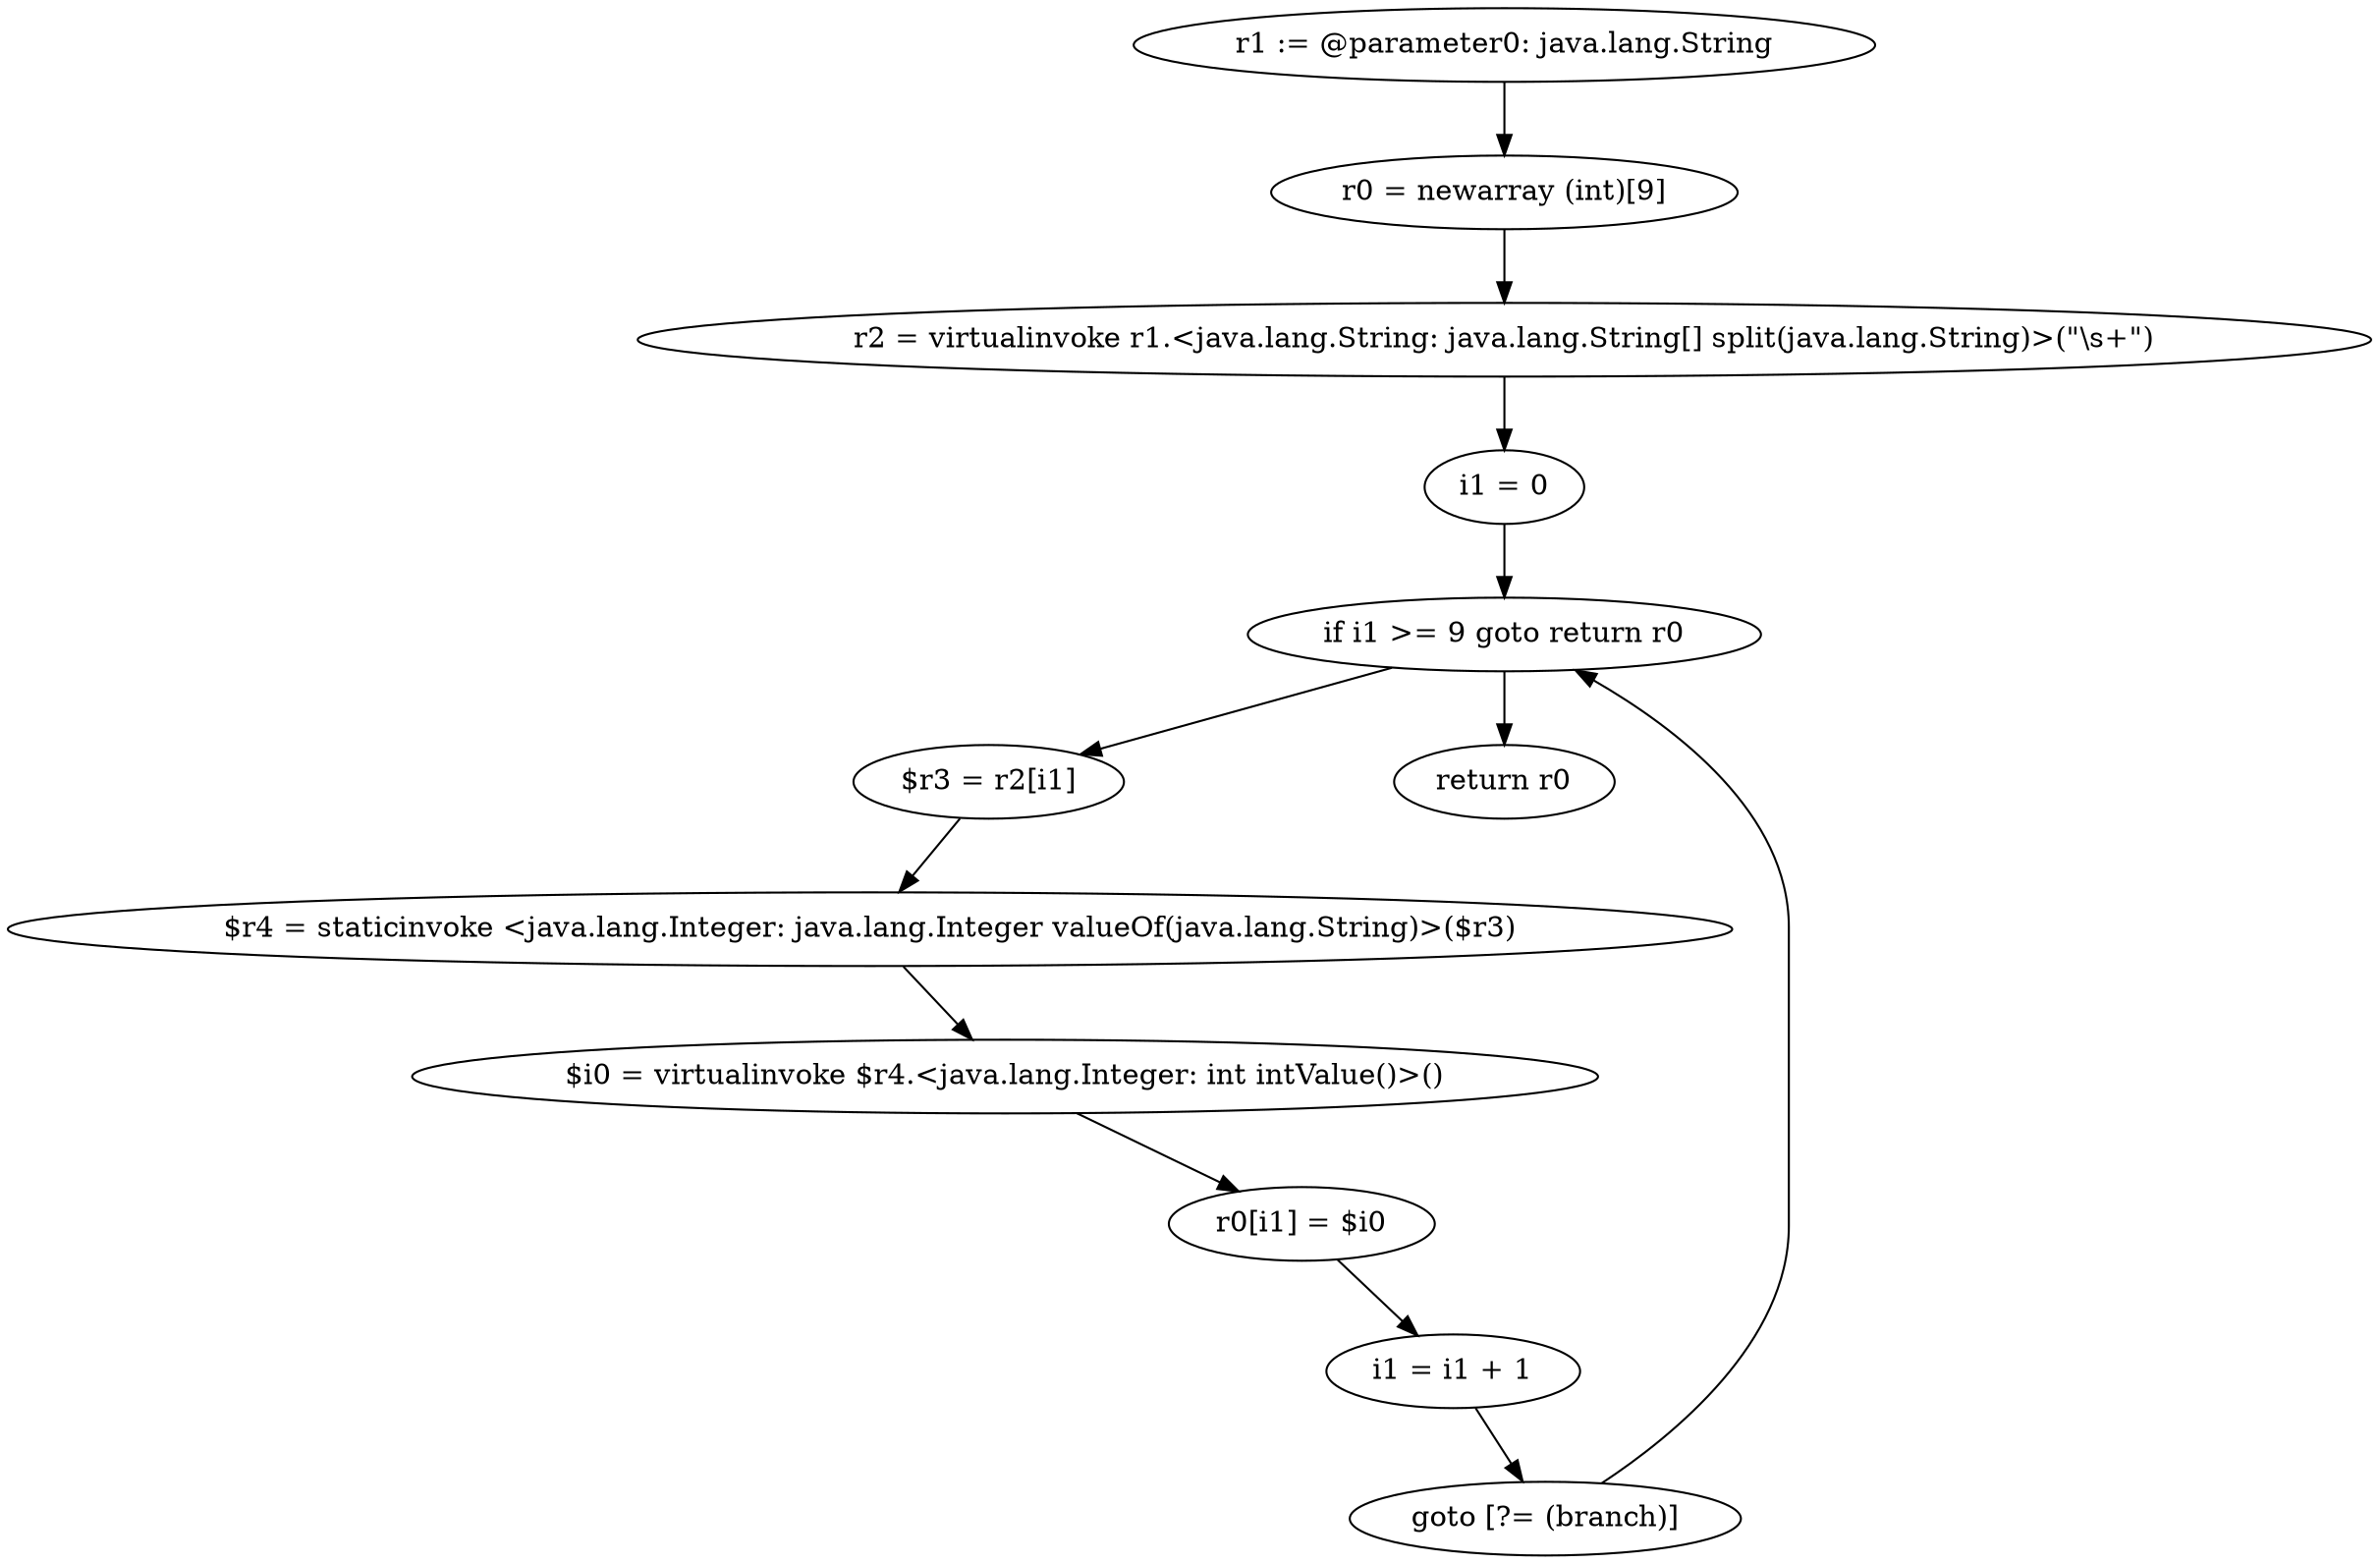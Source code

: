 digraph "unitGraph" {
    "r1 := @parameter0: java.lang.String"
    "r0 = newarray (int)[9]"
    "r2 = virtualinvoke r1.<java.lang.String: java.lang.String[] split(java.lang.String)>(\"\\s+\")"
    "i1 = 0"
    "if i1 >= 9 goto return r0"
    "$r3 = r2[i1]"
    "$r4 = staticinvoke <java.lang.Integer: java.lang.Integer valueOf(java.lang.String)>($r3)"
    "$i0 = virtualinvoke $r4.<java.lang.Integer: int intValue()>()"
    "r0[i1] = $i0"
    "i1 = i1 + 1"
    "goto [?= (branch)]"
    "return r0"
    "r1 := @parameter0: java.lang.String"->"r0 = newarray (int)[9]";
    "r0 = newarray (int)[9]"->"r2 = virtualinvoke r1.<java.lang.String: java.lang.String[] split(java.lang.String)>(\"\\s+\")";
    "r2 = virtualinvoke r1.<java.lang.String: java.lang.String[] split(java.lang.String)>(\"\\s+\")"->"i1 = 0";
    "i1 = 0"->"if i1 >= 9 goto return r0";
    "if i1 >= 9 goto return r0"->"$r3 = r2[i1]";
    "if i1 >= 9 goto return r0"->"return r0";
    "$r3 = r2[i1]"->"$r4 = staticinvoke <java.lang.Integer: java.lang.Integer valueOf(java.lang.String)>($r3)";
    "$r4 = staticinvoke <java.lang.Integer: java.lang.Integer valueOf(java.lang.String)>($r3)"->"$i0 = virtualinvoke $r4.<java.lang.Integer: int intValue()>()";
    "$i0 = virtualinvoke $r4.<java.lang.Integer: int intValue()>()"->"r0[i1] = $i0";
    "r0[i1] = $i0"->"i1 = i1 + 1";
    "i1 = i1 + 1"->"goto [?= (branch)]";
    "goto [?= (branch)]"->"if i1 >= 9 goto return r0";
}
